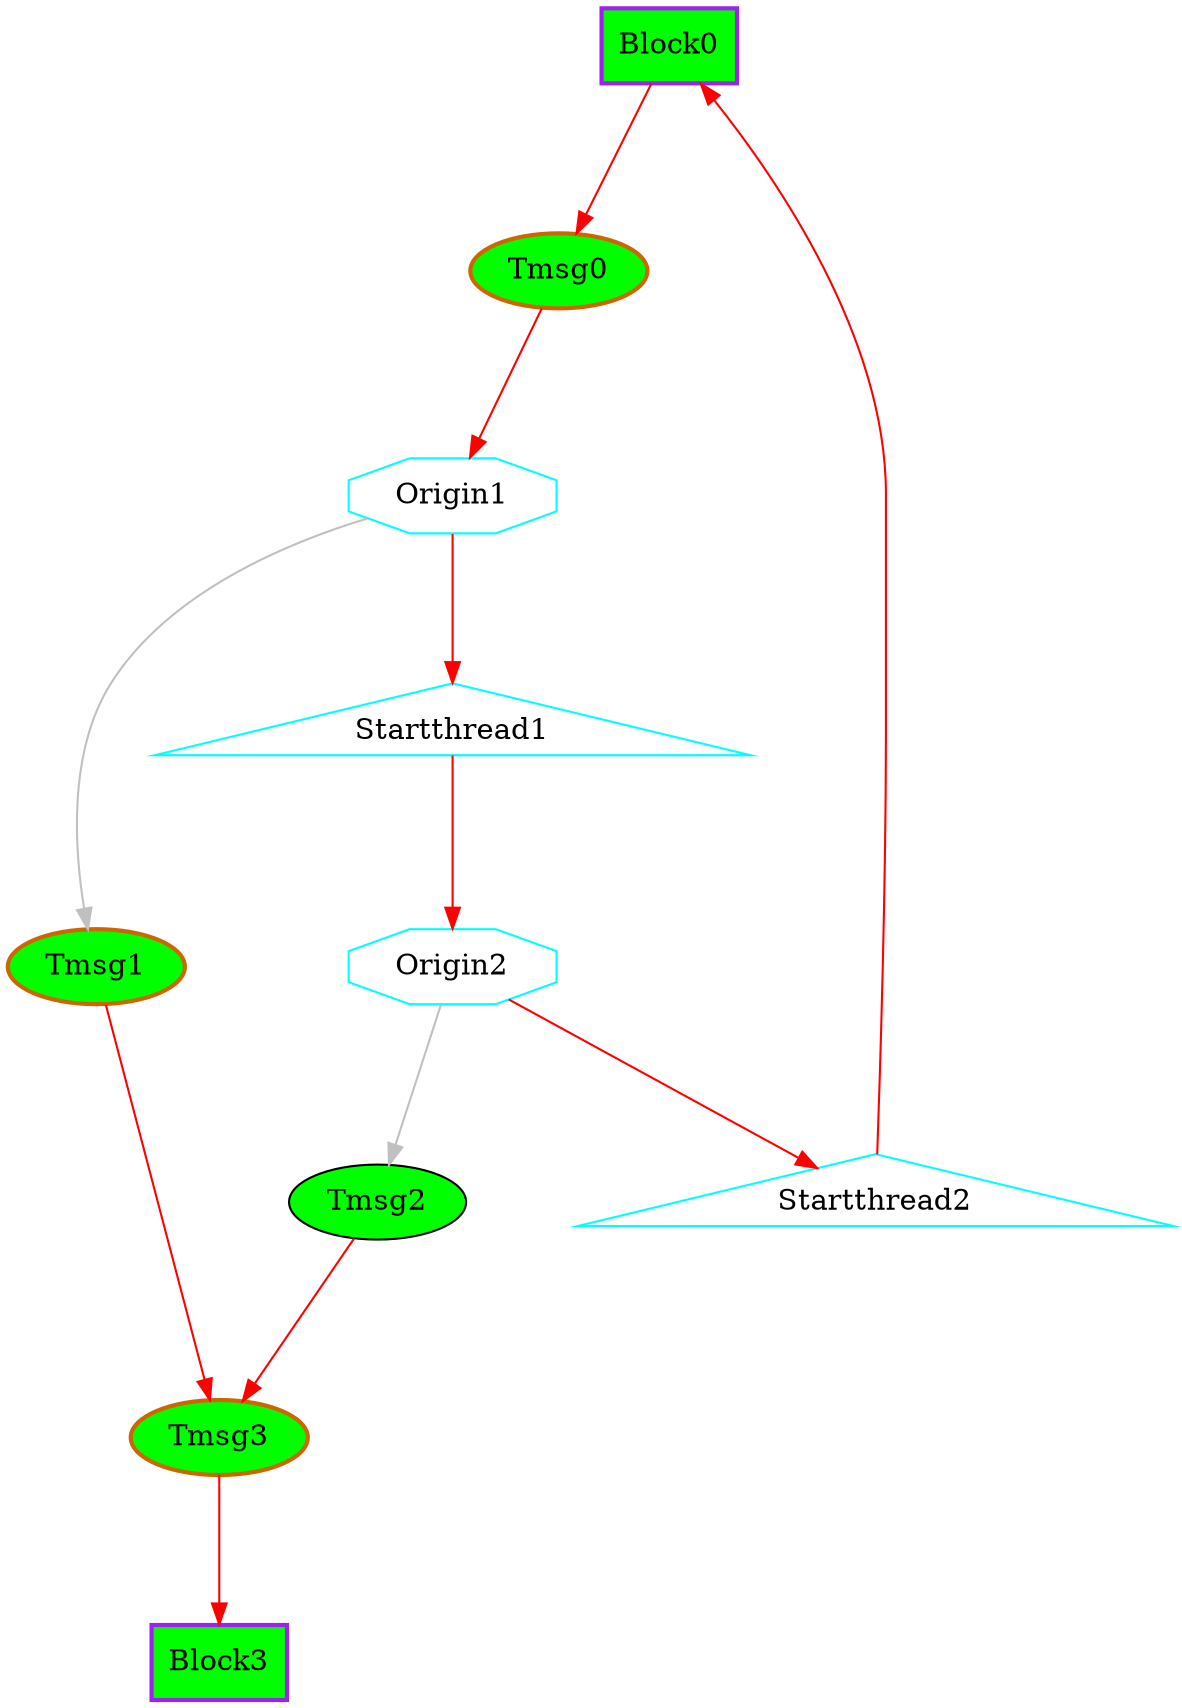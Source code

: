 digraph G {
graph [root="Demo",rankdir   = TB, nodesep           = 0.6, mindist     = 1.0, ranksep = 1.0, overlap = false]
node [style     = "filled", fillcolor = "white", color = "black"]
Block0[cpu="0", flags="0x00008107", type="block", tperiod="10000000", pattern="A", patentry="false", patexit="true", beamproc="undefined", bpentry="false", bpexit="false", qlo="false", qhi="false", qil="false", shape     = "rectangle", fillcolor = "green", penwidth=2, color = "purple"];
Block3[cpu="0", flags="0x00008107", type="block", tperiod="5000000", pattern="B", patentry="false", patexit="true", beamproc="undefined", bpentry="false", bpexit="false", qlo="false", qhi="false", qil="false", shape     = "rectangle", fillcolor = "green", penwidth=2, color = "purple"];
Origin1[cpu="0", flags="0x0000000d", type="origin", toffs="0", pattern="undefined", patentry="false", patexit="false", beamproc="undefined", bpentry="false", bpexit="false", thread="1", shape     = "octagon", color  = "cyan", fillcolor = "white"];
Origin2[cpu="0", flags="0x0000000d", type="origin", toffs="0", pattern="undefined", patentry="false", patexit="false", beamproc="undefined", bpentry="false", bpexit="false", thread="2", shape     = "octagon", color  = "cyan", fillcolor = "white"];
Startthread1[cpu="0", flags="0x0000000e", type="startthread", toffs="0", pattern="undefined", patentry="false", patexit="false", beamproc="undefined", bpentry="false", bpexit="false", startoffs="0", thread="1", shape     = "triangle", color  = "cyan", fillcolor = "white"];
Startthread2[cpu="0", flags="0x0000000e", type="startthread", toffs="0", pattern="undefined", patentry="false", patexit="false", beamproc="undefined", bpentry="false", bpexit="false", startoffs="0", thread="2", shape     = "triangle", color  = "cyan", fillcolor = "white"];
Tmsg0[cpu="0", flags="0x00002102", type="tmsg", toffs="0", pattern="A", patentry="true", patexit="false", beamproc="undefined", bpentry="false", bpexit="false", fid="1", gid="0", evtno="0", beamin="0", bpcstart="0", sid="0", bpid="0", reqnobeam="0", vacc="0", id="0x1000000000000000", par="0x0000000000000000", tef="0", shape     = "oval", fillcolor = "green", penwidth=2, color = "darkorange3"];
Tmsg1[cpu="0", flags="0x0000a102", type="tmsg", toffs="1000000", pattern="A1", patentry="true", patexit="true", beamproc="undefined", bpentry="false", bpexit="false", fid="1", gid="0", evtno="0", beamin="0", bpcstart="0", sid="0", bpid="0", reqnobeam="0", vacc="0", id="0x1000000000000000", par="0x0000000000000001", tef="0", shape     = "oval", fillcolor = "green", penwidth=2, color = "darkorange3"];
Tmsg2[cpu="0", flags="0x00000102", type="tmsg", toffs="2000000", pattern="undefined", patentry="false", patexit="false", beamproc="undefined", bpentry="false", bpexit="false", fid="1", gid="0", evtno="0", beamin="0", bpcstart="0", sid="0", bpid="0", reqnobeam="0", vacc="0", id="0x1000000000000000", par="0x0000000000000002", tef="0", shape     = "oval", fillcolor = "green"];
Tmsg3[cpu="0", flags="0x00002102", type="tmsg", toffs="3000000", pattern="B", patentry="true", patexit="false", beamproc="undefined", bpentry="false", bpexit="false", fid="1", gid="0", evtno="0", beamin="0", bpcstart="0", sid="0", bpid="0", reqnobeam="0", vacc="0", id="0x1000000000000000", par="0x0000000000000003", tef="0", shape     = "oval", fillcolor = "green", penwidth=2, color = "darkorange3"];
Block0->Tmsg0 [type="defdst", color = "red"];
Origin1->Startthread1 [type="defdst", color = "red"];
Origin1->Tmsg1 [type="origindst", color = "gray"];
Origin2->Startthread2 [type="defdst", color = "red"];
Origin2->Tmsg2 [type="origindst", color = "gray"];
Startthread1->Origin2 [type="defdst", color = "red"];
Startthread2->Block0 [type="defdst", color = "red"];
Tmsg0->Origin1 [type="defdst", color = "red"];
Tmsg1->Tmsg3 [type="defdst", color = "red"];
Tmsg2->Tmsg3 [type="defdst", color = "red"];
Tmsg3->Block3 [type="defdst", color = "red"];
}
